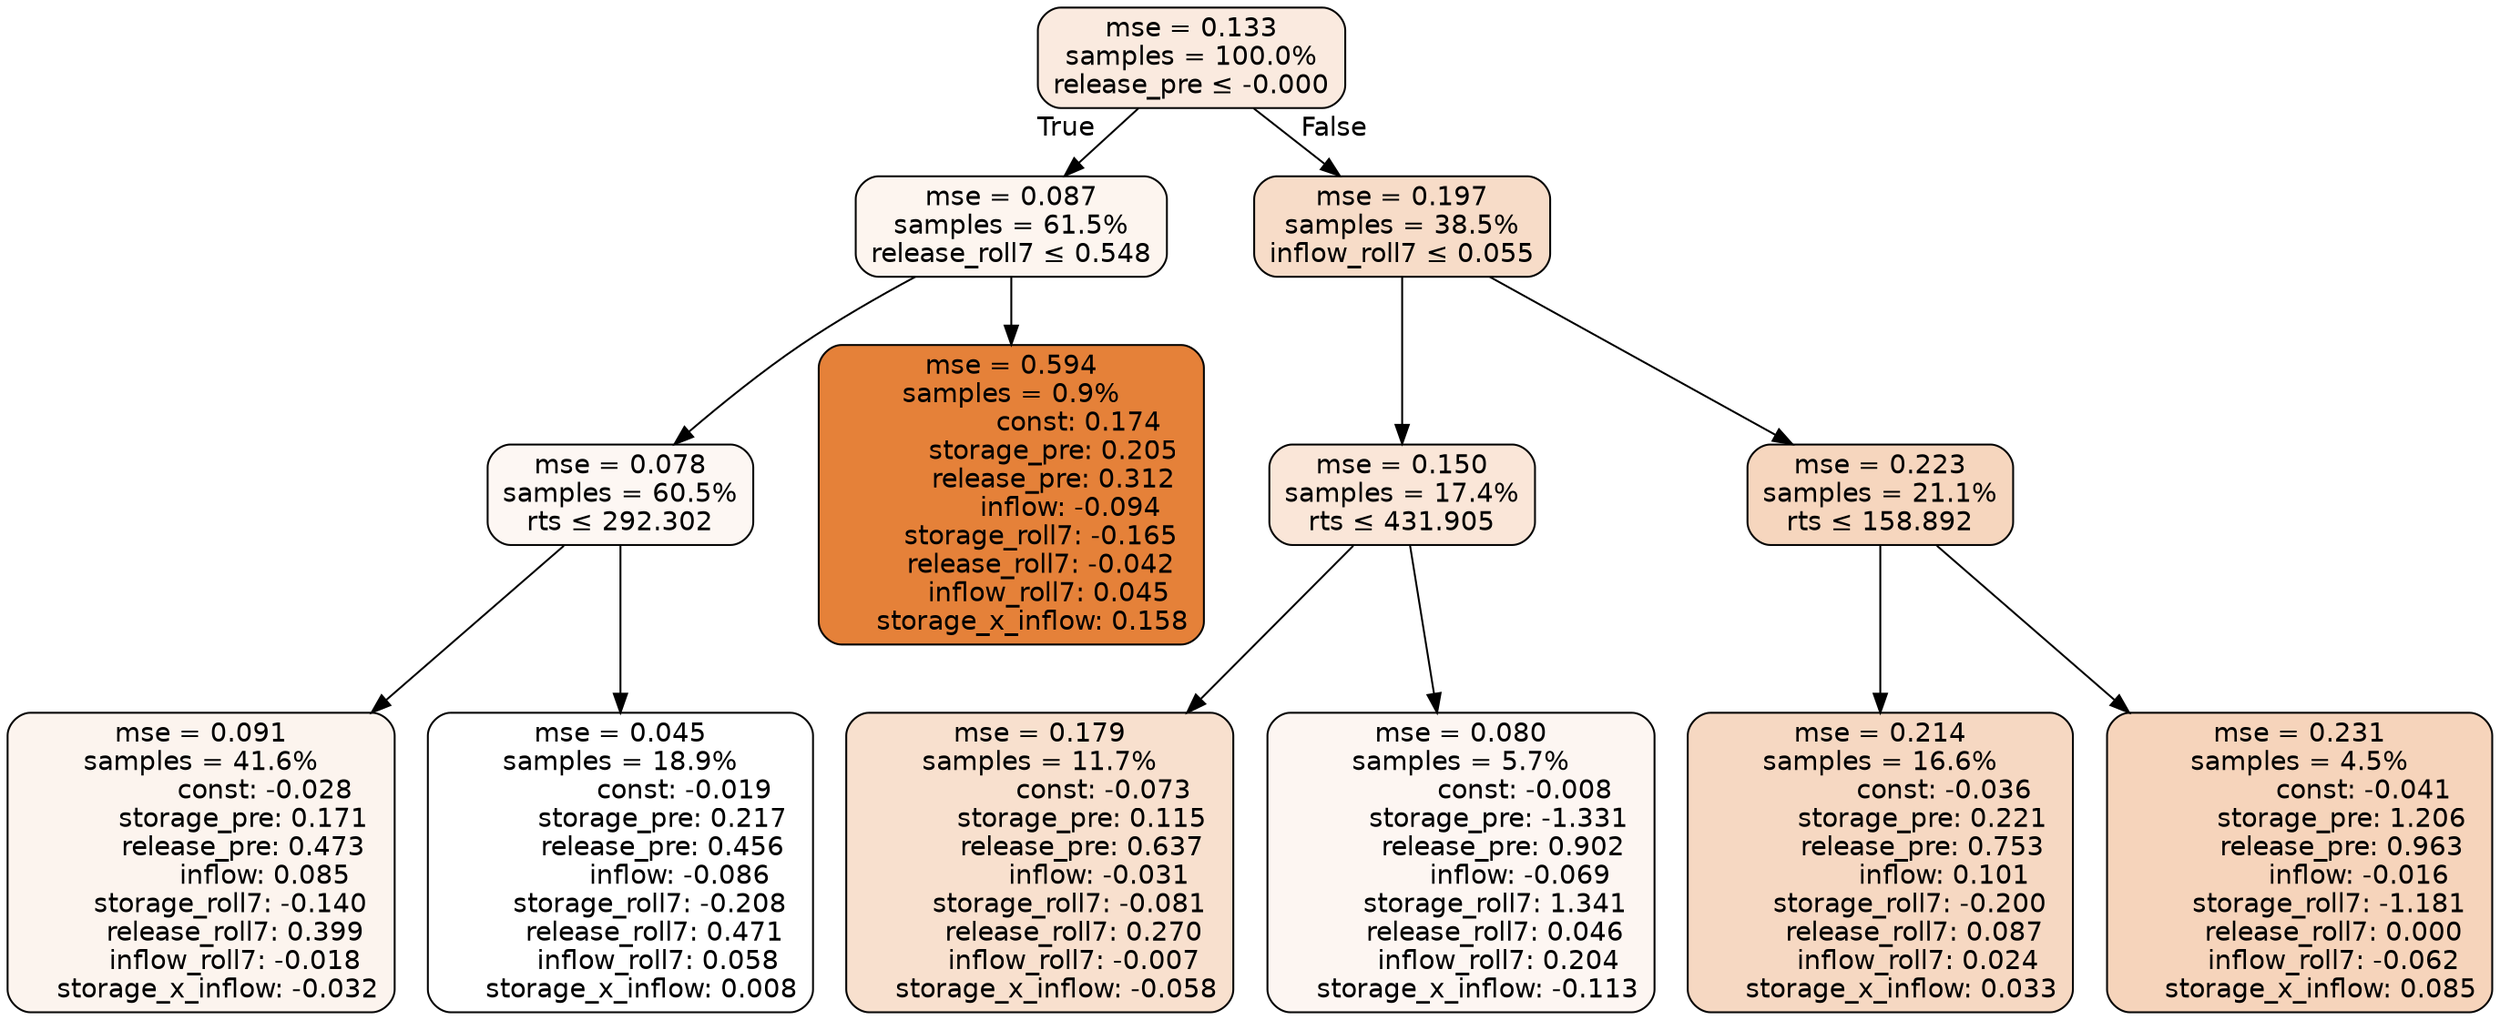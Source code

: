 digraph tree {
bgcolor="transparent"
node [shape=rectangle, style="filled, rounded", color="black", fontname=helvetica] ;
edge [fontname=helvetica] ;
	"0" [label="mse = 0.133
samples = 100.0%
release_pre &le; -0.000", fillcolor="#faeadf"]
	"1" [label="mse = 0.087
samples = 61.5%
release_roll7 &le; 0.548", fillcolor="#fdf5ef"]
	"2" [label="mse = 0.078
samples = 60.5%
rts &le; 292.302", fillcolor="#fdf7f3"]
	"3" [label="mse = 0.091
samples = 41.6%
               const: -0.028
          storage_pre: 0.171
          release_pre: 0.473
               inflow: 0.085
       storage_roll7: -0.140
        release_roll7: 0.399
        inflow_roll7: -0.018
    storage_x_inflow: -0.032", fillcolor="#fcf4ee"]
	"4" [label="mse = 0.045
samples = 18.9%
               const: -0.019
          storage_pre: 0.217
          release_pre: 0.456
              inflow: -0.086
       storage_roll7: -0.208
        release_roll7: 0.471
         inflow_roll7: 0.058
     storage_x_inflow: 0.008", fillcolor="#ffffff"]
	"5" [label="mse = 0.594
samples = 0.9%
                const: 0.174
          storage_pre: 0.205
          release_pre: 0.312
              inflow: -0.094
       storage_roll7: -0.165
       release_roll7: -0.042
         inflow_roll7: 0.045
     storage_x_inflow: 0.158", fillcolor="#e58139"]
	"6" [label="mse = 0.197
samples = 38.5%
inflow_roll7 &le; 0.055", fillcolor="#f7dcc8"]
	"7" [label="mse = 0.150
samples = 17.4%
rts &le; 431.905", fillcolor="#fae6d8"]
	"8" [label="mse = 0.179
samples = 11.7%
               const: -0.073
          storage_pre: 0.115
          release_pre: 0.637
              inflow: -0.031
       storage_roll7: -0.081
        release_roll7: 0.270
        inflow_roll7: -0.007
    storage_x_inflow: -0.058", fillcolor="#f8e0ce"]
	"9" [label="mse = 0.080
samples = 5.7%
               const: -0.008
         storage_pre: -1.331
          release_pre: 0.902
              inflow: -0.069
        storage_roll7: 1.341
        release_roll7: 0.046
         inflow_roll7: 0.204
    storage_x_inflow: -0.113", fillcolor="#fdf6f2"]
	"10" [label="mse = 0.223
samples = 21.1%
rts &le; 158.892", fillcolor="#f6d6be"]
	"11" [label="mse = 0.214
samples = 16.6%
               const: -0.036
          storage_pre: 0.221
          release_pre: 0.753
               inflow: 0.101
       storage_roll7: -0.200
        release_roll7: 0.087
         inflow_roll7: 0.024
     storage_x_inflow: 0.033", fillcolor="#f6d8c2"]
	"12" [label="mse = 0.231
samples = 4.5%
               const: -0.041
          storage_pre: 1.206
          release_pre: 0.963
              inflow: -0.016
       storage_roll7: -1.181
        release_roll7: 0.000
        inflow_roll7: -0.062
     storage_x_inflow: 0.085", fillcolor="#f6d4bb"]

	"0" -> "1" [labeldistance=2.5, labelangle=45, headlabel="True"]
	"1" -> "2"
	"2" -> "3"
	"2" -> "4"
	"1" -> "5"
	"0" -> "6" [labeldistance=2.5, labelangle=-45, headlabel="False"]
	"6" -> "7"
	"7" -> "8"
	"7" -> "9"
	"6" -> "10"
	"10" -> "11"
	"10" -> "12"
}